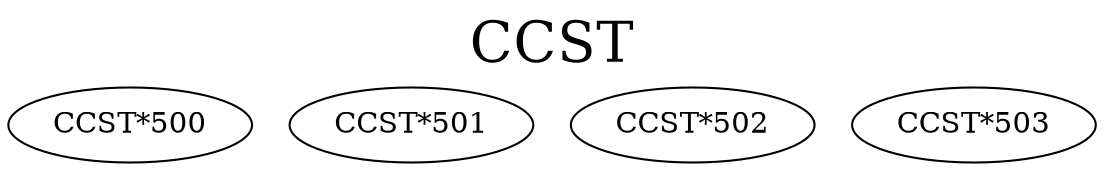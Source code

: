 digraph CCST {
labelloc = "t";
label = "CCST"
fontsize = 27;
"CCST*500"
"CCST*501"
"CCST*502"
"CCST*503"
}
